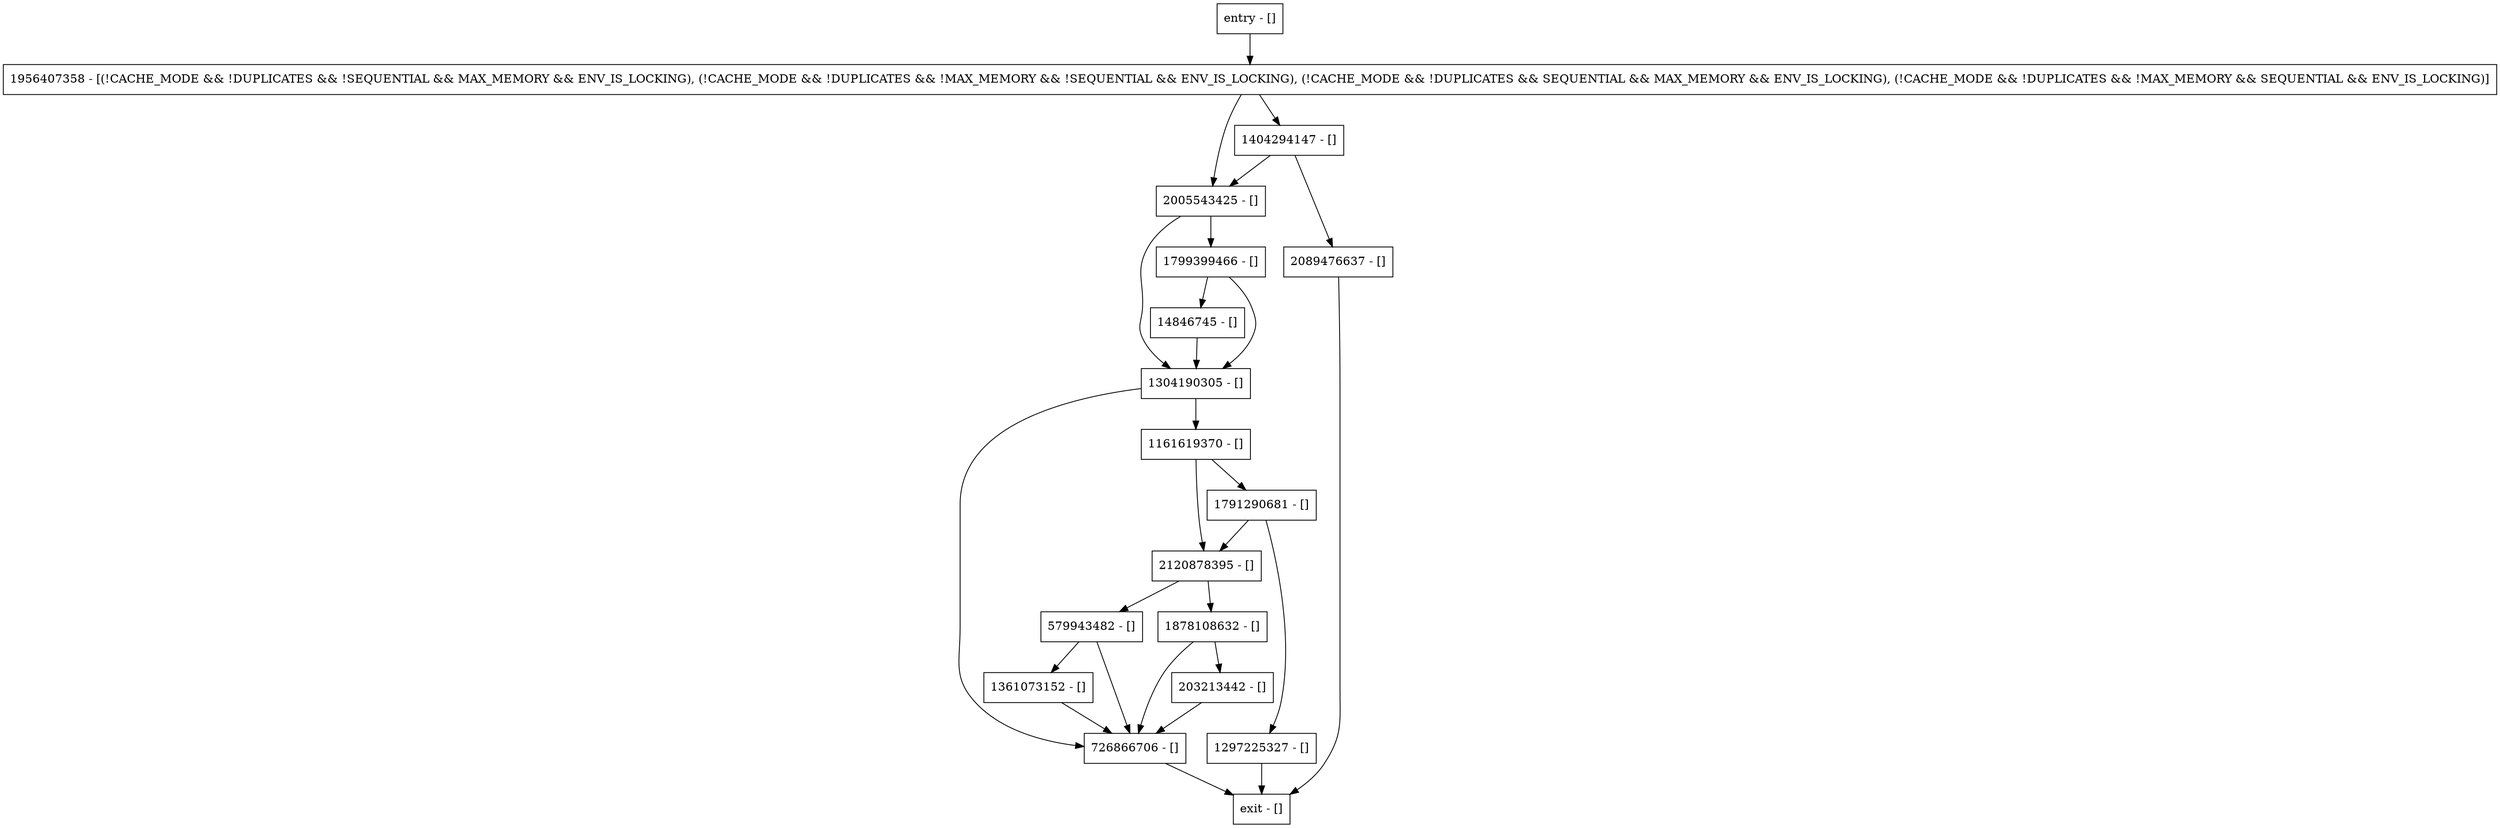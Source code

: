 digraph countNew {
node [shape=record];
726866706 [label="726866706 - []"];
14846745 [label="14846745 - []"];
1161619370 [label="1161619370 - []"];
203213442 [label="203213442 - []"];
1878108632 [label="1878108632 - []"];
1791290681 [label="1791290681 - []"];
2089476637 [label="2089476637 - []"];
1799399466 [label="1799399466 - []"];
579943482 [label="579943482 - []"];
1956407358 [label="1956407358 - [(!CACHE_MODE && !DUPLICATES && !SEQUENTIAL && MAX_MEMORY && ENV_IS_LOCKING), (!CACHE_MODE && !DUPLICATES && !MAX_MEMORY && !SEQUENTIAL && ENV_IS_LOCKING), (!CACHE_MODE && !DUPLICATES && SEQUENTIAL && MAX_MEMORY && ENV_IS_LOCKING), (!CACHE_MODE && !DUPLICATES && !MAX_MEMORY && SEQUENTIAL && ENV_IS_LOCKING)]"];
entry [label="entry - []"];
exit [label="exit - []"];
1404294147 [label="1404294147 - []"];
1304190305 [label="1304190305 - []"];
2005543425 [label="2005543425 - []"];
1297225327 [label="1297225327 - []"];
2120878395 [label="2120878395 - []"];
1361073152 [label="1361073152 - []"];
entry;
exit;
726866706 -> exit;
14846745 -> 1304190305;
1161619370 -> 2120878395;
1161619370 -> 1791290681;
203213442 -> 726866706;
1878108632 -> 726866706;
1878108632 -> 203213442;
1791290681 -> 1297225327;
1791290681 -> 2120878395;
2089476637 -> exit;
1799399466 -> 1304190305;
1799399466 -> 14846745;
579943482 -> 726866706;
579943482 -> 1361073152;
1956407358 -> 1404294147;
1956407358 -> 2005543425;
entry -> 1956407358;
1404294147 -> 2005543425;
1404294147 -> 2089476637;
1304190305 -> 726866706;
1304190305 -> 1161619370;
2005543425 -> 1304190305;
2005543425 -> 1799399466;
1297225327 -> exit;
2120878395 -> 1878108632;
2120878395 -> 579943482;
1361073152 -> 726866706;
}
